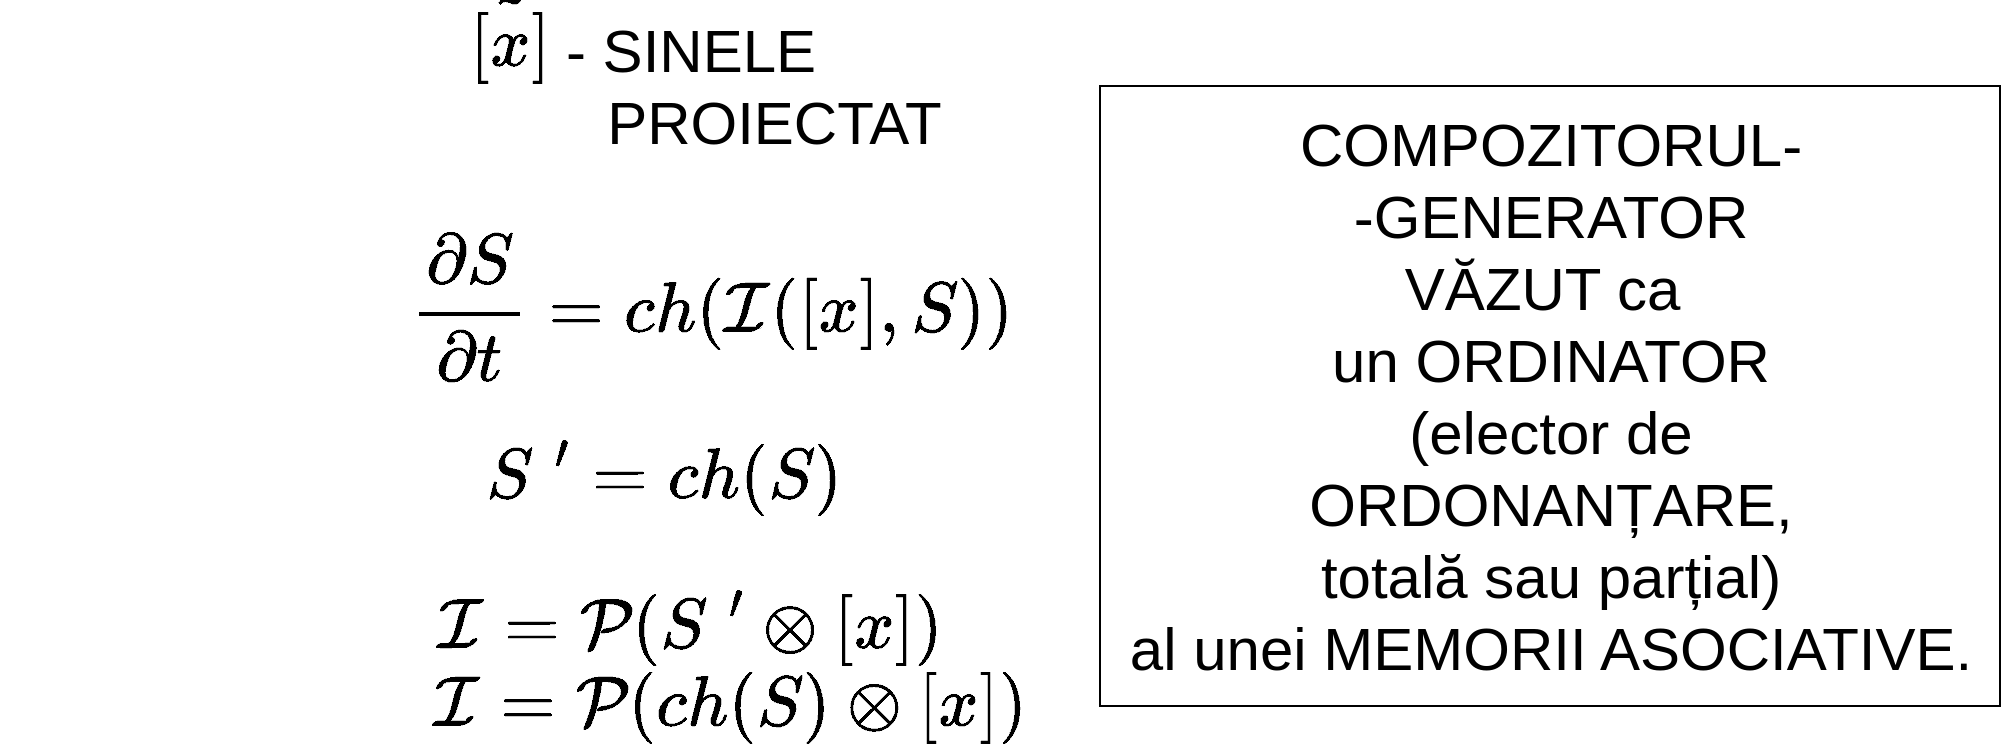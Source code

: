 <mxfile version="17.5.0" type="github">
  <diagram id="ODMseS2E1xcLTwImyh1R" name="Page-1">
    <mxGraphModel dx="1489" dy="739" grid="1" gridSize="10" guides="1" tooltips="1" connect="1" arrows="1" fold="1" page="1" pageScale="1" pageWidth="850" pageHeight="1100" math="1" shadow="0">
      <root>
        <mxCell id="0" />
        <mxCell id="1" parent="0" />
        <mxCell id="Lm3bDgJhagwHoH0R_qQe-2" value="- SINELE&lt;br&gt;&amp;nbsp; &amp;nbsp; &amp;nbsp; &amp;nbsp; &amp;nbsp; PROIECTAT" style="text;html=1;align=center;verticalAlign=middle;resizable=0;points=[];autosize=1;strokeColor=none;fillColor=none;fontSize=30;" parent="1" vertex="1">
          <mxGeometry x="5" y="80" width="270" height="80" as="geometry" />
        </mxCell>
        <mxCell id="Lm3bDgJhagwHoH0R_qQe-3" value="$$\frac{\partial S}{\partial t} = ch(\mathcal{I}([x],S))$$" style="text;html=1;align=center;verticalAlign=middle;resizable=0;points=[];autosize=1;strokeColor=none;fillColor=none;fontSize=30;" parent="1" vertex="1">
          <mxGeometry x="-205" y="210" width="710" height="40" as="geometry" />
        </mxCell>
        <mxCell id="Lm3bDgJhagwHoH0R_qQe-4" value="$$S\;&#39; = ch(S)$$" style="text;html=1;align=center;verticalAlign=middle;resizable=0;points=[];autosize=1;strokeColor=none;fillColor=none;fontSize=30;" parent="1" vertex="1">
          <mxGeometry x="12" y="295" width="230" height="40" as="geometry" />
        </mxCell>
        <mxCell id="Lm3bDgJhagwHoH0R_qQe-5" value="$$\mathcal{I} = \mathcal{P}(S\;&#39; \otimes [x])$$" style="text;html=1;align=center;verticalAlign=middle;resizable=0;points=[];autosize=1;strokeColor=none;fillColor=none;fontSize=30;" parent="1" vertex="1">
          <mxGeometry x="-170" y="370" width="620" height="40" as="geometry" />
        </mxCell>
        <mxCell id="Lm3bDgJhagwHoH0R_qQe-7" value="$$\mathcal{I}=\mathcal{P}(ch(S)\otimes [x])$$" style="text;html=1;align=center;verticalAlign=middle;resizable=0;points=[];autosize=1;strokeColor=none;fillColor=none;fontSize=30;" parent="1" vertex="1">
          <mxGeometry x="-150" y="410" width="620" height="40" as="geometry" />
        </mxCell>
        <mxCell id="Lm3bDgJhagwHoH0R_qQe-8" value="COMPOZITORUL-&lt;br&gt;-GENERATOR&lt;br&gt;VĂZUT ca&amp;nbsp;&lt;br&gt;un ORDINATOR&lt;br&gt;(elector de&lt;br&gt;ORDONANȚARE,&lt;br&gt;totală sau parțial)&lt;br&gt;al unei MEMORII ASOCIATIVE." style="text;html=1;align=center;verticalAlign=middle;resizable=0;points=[];autosize=1;strokeColor=none;fillColor=none;fontSize=30;" parent="1" vertex="1">
          <mxGeometry x="350" y="130" width="440" height="290" as="geometry" />
        </mxCell>
        <mxCell id="Lm3bDgJhagwHoH0R_qQe-9" value="" style="rounded=0;whiteSpace=wrap;html=1;fontSize=30;fillColor=none;" parent="1" vertex="1">
          <mxGeometry x="345" y="120" width="450" height="310" as="geometry" />
        </mxCell>
        <mxCell id="IqWQuU8wPZN4-LdWLshI-1" value="&lt;font style=&quot;font-size: 30px&quot;&gt;$$\tilde{[x]}$$&lt;/font&gt;" style="text;html=1;align=center;verticalAlign=middle;resizable=0;points=[];autosize=1;strokeColor=none;fillColor=none;" vertex="1" parent="1">
          <mxGeometry x="-50" y="80" width="200" height="30" as="geometry" />
        </mxCell>
      </root>
    </mxGraphModel>
  </diagram>
</mxfile>
